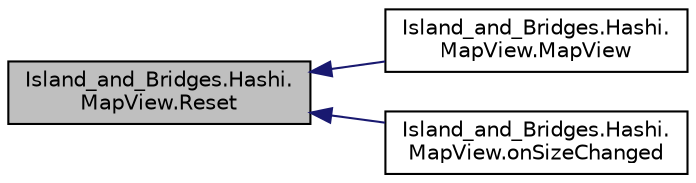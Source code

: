 digraph "Island_and_Bridges.Hashi.MapView.Reset"
{
  edge [fontname="Helvetica",fontsize="10",labelfontname="Helvetica",labelfontsize="10"];
  node [fontname="Helvetica",fontsize="10",shape=record];
  rankdir="LR";
  Node20 [label="Island_and_Bridges.Hashi.\lMapView.Reset",height=0.2,width=0.4,color="black", fillcolor="grey75", style="filled", fontcolor="black"];
  Node20 -> Node21 [dir="back",color="midnightblue",fontsize="10",style="solid",fontname="Helvetica"];
  Node21 [label="Island_and_Bridges.Hashi.\lMapView.MapView",height=0.2,width=0.4,color="black", fillcolor="white", style="filled",URL="$class_island__and___bridges_1_1_hashi_1_1_map_view.html#a3dd9d46bb976ddf992959ce4b2ea70eb"];
  Node20 -> Node22 [dir="back",color="midnightblue",fontsize="10",style="solid",fontname="Helvetica"];
  Node22 [label="Island_and_Bridges.Hashi.\lMapView.onSizeChanged",height=0.2,width=0.4,color="black", fillcolor="white", style="filled",URL="$class_island__and___bridges_1_1_hashi_1_1_map_view.html#af463b4f0ab8ec352fe8b45c1fd0c86e9"];
}
